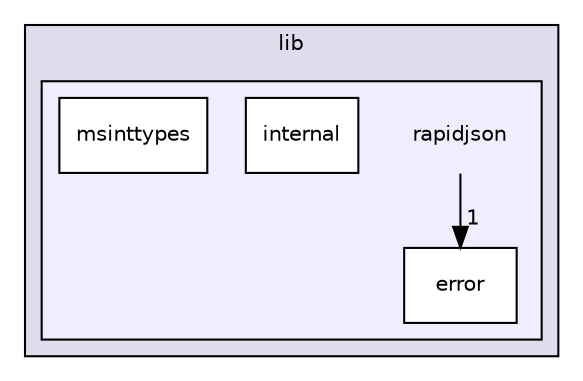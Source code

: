 digraph "C_IDE/lib/rapidjson" {
  compound=true
  node [ fontsize="10", fontname="Helvetica"];
  edge [ labelfontsize="10", labelfontname="Helvetica"];
  subgraph clusterdir_364e22b88a1e6a953958ae2fab82bbf2 {
    graph [ bgcolor="#ddddee", pencolor="black", label="lib" fontname="Helvetica", fontsize="10", URL="dir_364e22b88a1e6a953958ae2fab82bbf2.html"]
  subgraph clusterdir_2d8aca4267af83d815867c9446898552 {
    graph [ bgcolor="#eeeeff", pencolor="black", label="" URL="dir_2d8aca4267af83d815867c9446898552.html"];
    dir_2d8aca4267af83d815867c9446898552 [shape=plaintext label="rapidjson"];
    dir_bea83d48696ef3832c47f23287f7b78e [shape=box label="error" color="black" fillcolor="white" style="filled" URL="dir_bea83d48696ef3832c47f23287f7b78e.html"];
    dir_36261212648d990079bd1dfcb5ba6190 [shape=box label="internal" color="black" fillcolor="white" style="filled" URL="dir_36261212648d990079bd1dfcb5ba6190.html"];
    dir_9b5b82427ff45bbe65d3d530273c07a0 [shape=box label="msinttypes" color="black" fillcolor="white" style="filled" URL="dir_9b5b82427ff45bbe65d3d530273c07a0.html"];
  }
  }
  dir_2d8aca4267af83d815867c9446898552->dir_bea83d48696ef3832c47f23287f7b78e [headlabel="1", labeldistance=1.5 headhref="dir_000019_000020.html"];
}
